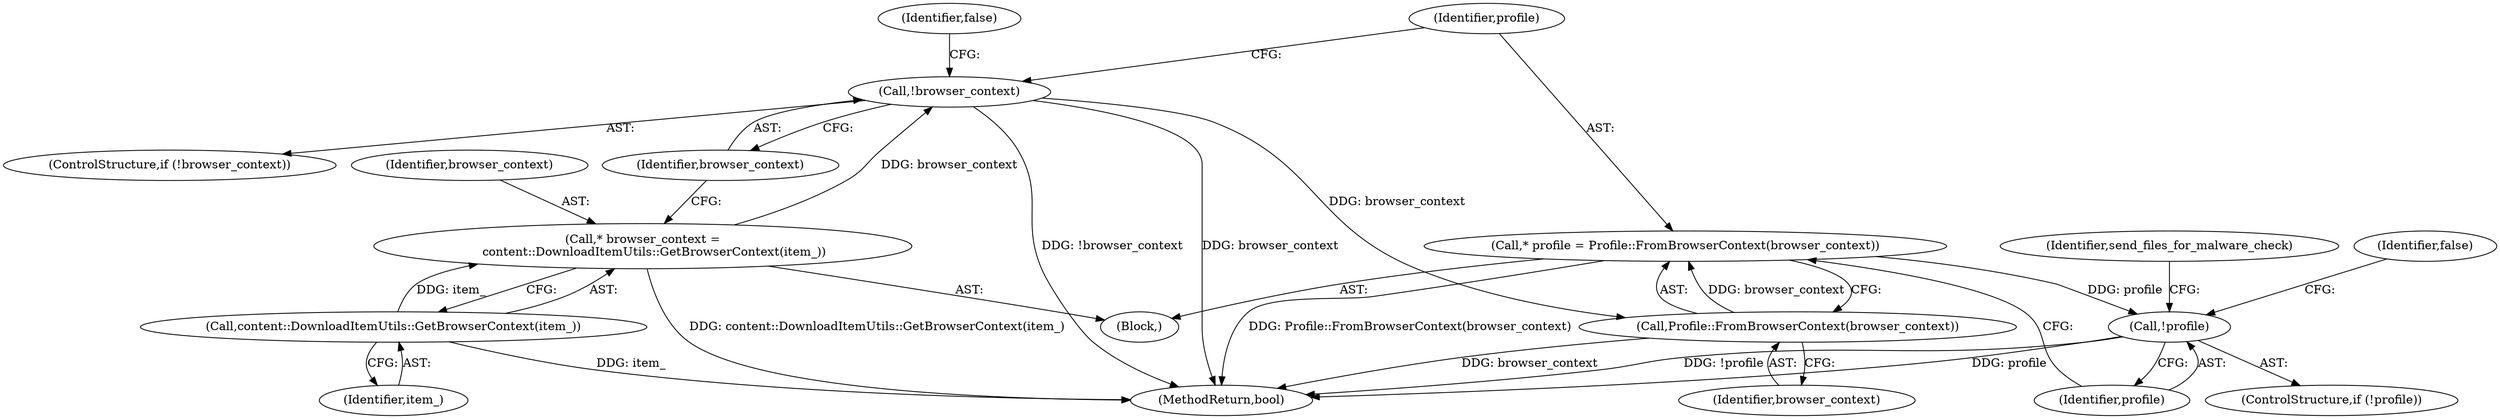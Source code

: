 digraph "0_Chrome_507241119f279c31766bd41c33d6ffb6851e2d7e_3@pointer" {
"1000136" [label="(Call,* profile = Profile::FromBrowserContext(browser_context))"];
"1000138" [label="(Call,Profile::FromBrowserContext(browser_context))"];
"1000131" [label="(Call,!browser_context)"];
"1000126" [label="(Call,* browser_context =\n      content::DownloadItemUtils::GetBrowserContext(item_))"];
"1000128" [label="(Call,content::DownloadItemUtils::GetBrowserContext(item_))"];
"1000141" [label="(Call,!profile)"];
"1000147" [label="(Identifier,send_files_for_malware_check)"];
"1000136" [label="(Call,* profile = Profile::FromBrowserContext(browser_context))"];
"1000137" [label="(Identifier,profile)"];
"1000131" [label="(Call,!browser_context)"];
"1000130" [label="(ControlStructure,if (!browser_context))"];
"1000134" [label="(Identifier,false)"];
"1000144" [label="(Identifier,false)"];
"1000142" [label="(Identifier,profile)"];
"1000127" [label="(Identifier,browser_context)"];
"1000139" [label="(Identifier,browser_context)"];
"1000128" [label="(Call,content::DownloadItemUtils::GetBrowserContext(item_))"];
"1000162" [label="(MethodReturn,bool)"];
"1000138" [label="(Call,Profile::FromBrowserContext(browser_context))"];
"1000140" [label="(ControlStructure,if (!profile))"];
"1000141" [label="(Call,!profile)"];
"1000104" [label="(Block,)"];
"1000132" [label="(Identifier,browser_context)"];
"1000126" [label="(Call,* browser_context =\n      content::DownloadItemUtils::GetBrowserContext(item_))"];
"1000129" [label="(Identifier,item_)"];
"1000136" -> "1000104"  [label="AST: "];
"1000136" -> "1000138"  [label="CFG: "];
"1000137" -> "1000136"  [label="AST: "];
"1000138" -> "1000136"  [label="AST: "];
"1000142" -> "1000136"  [label="CFG: "];
"1000136" -> "1000162"  [label="DDG: Profile::FromBrowserContext(browser_context)"];
"1000138" -> "1000136"  [label="DDG: browser_context"];
"1000136" -> "1000141"  [label="DDG: profile"];
"1000138" -> "1000139"  [label="CFG: "];
"1000139" -> "1000138"  [label="AST: "];
"1000138" -> "1000162"  [label="DDG: browser_context"];
"1000131" -> "1000138"  [label="DDG: browser_context"];
"1000131" -> "1000130"  [label="AST: "];
"1000131" -> "1000132"  [label="CFG: "];
"1000132" -> "1000131"  [label="AST: "];
"1000134" -> "1000131"  [label="CFG: "];
"1000137" -> "1000131"  [label="CFG: "];
"1000131" -> "1000162"  [label="DDG: !browser_context"];
"1000131" -> "1000162"  [label="DDG: browser_context"];
"1000126" -> "1000131"  [label="DDG: browser_context"];
"1000126" -> "1000104"  [label="AST: "];
"1000126" -> "1000128"  [label="CFG: "];
"1000127" -> "1000126"  [label="AST: "];
"1000128" -> "1000126"  [label="AST: "];
"1000132" -> "1000126"  [label="CFG: "];
"1000126" -> "1000162"  [label="DDG: content::DownloadItemUtils::GetBrowserContext(item_)"];
"1000128" -> "1000126"  [label="DDG: item_"];
"1000128" -> "1000129"  [label="CFG: "];
"1000129" -> "1000128"  [label="AST: "];
"1000128" -> "1000162"  [label="DDG: item_"];
"1000141" -> "1000140"  [label="AST: "];
"1000141" -> "1000142"  [label="CFG: "];
"1000142" -> "1000141"  [label="AST: "];
"1000144" -> "1000141"  [label="CFG: "];
"1000147" -> "1000141"  [label="CFG: "];
"1000141" -> "1000162"  [label="DDG: profile"];
"1000141" -> "1000162"  [label="DDG: !profile"];
}
